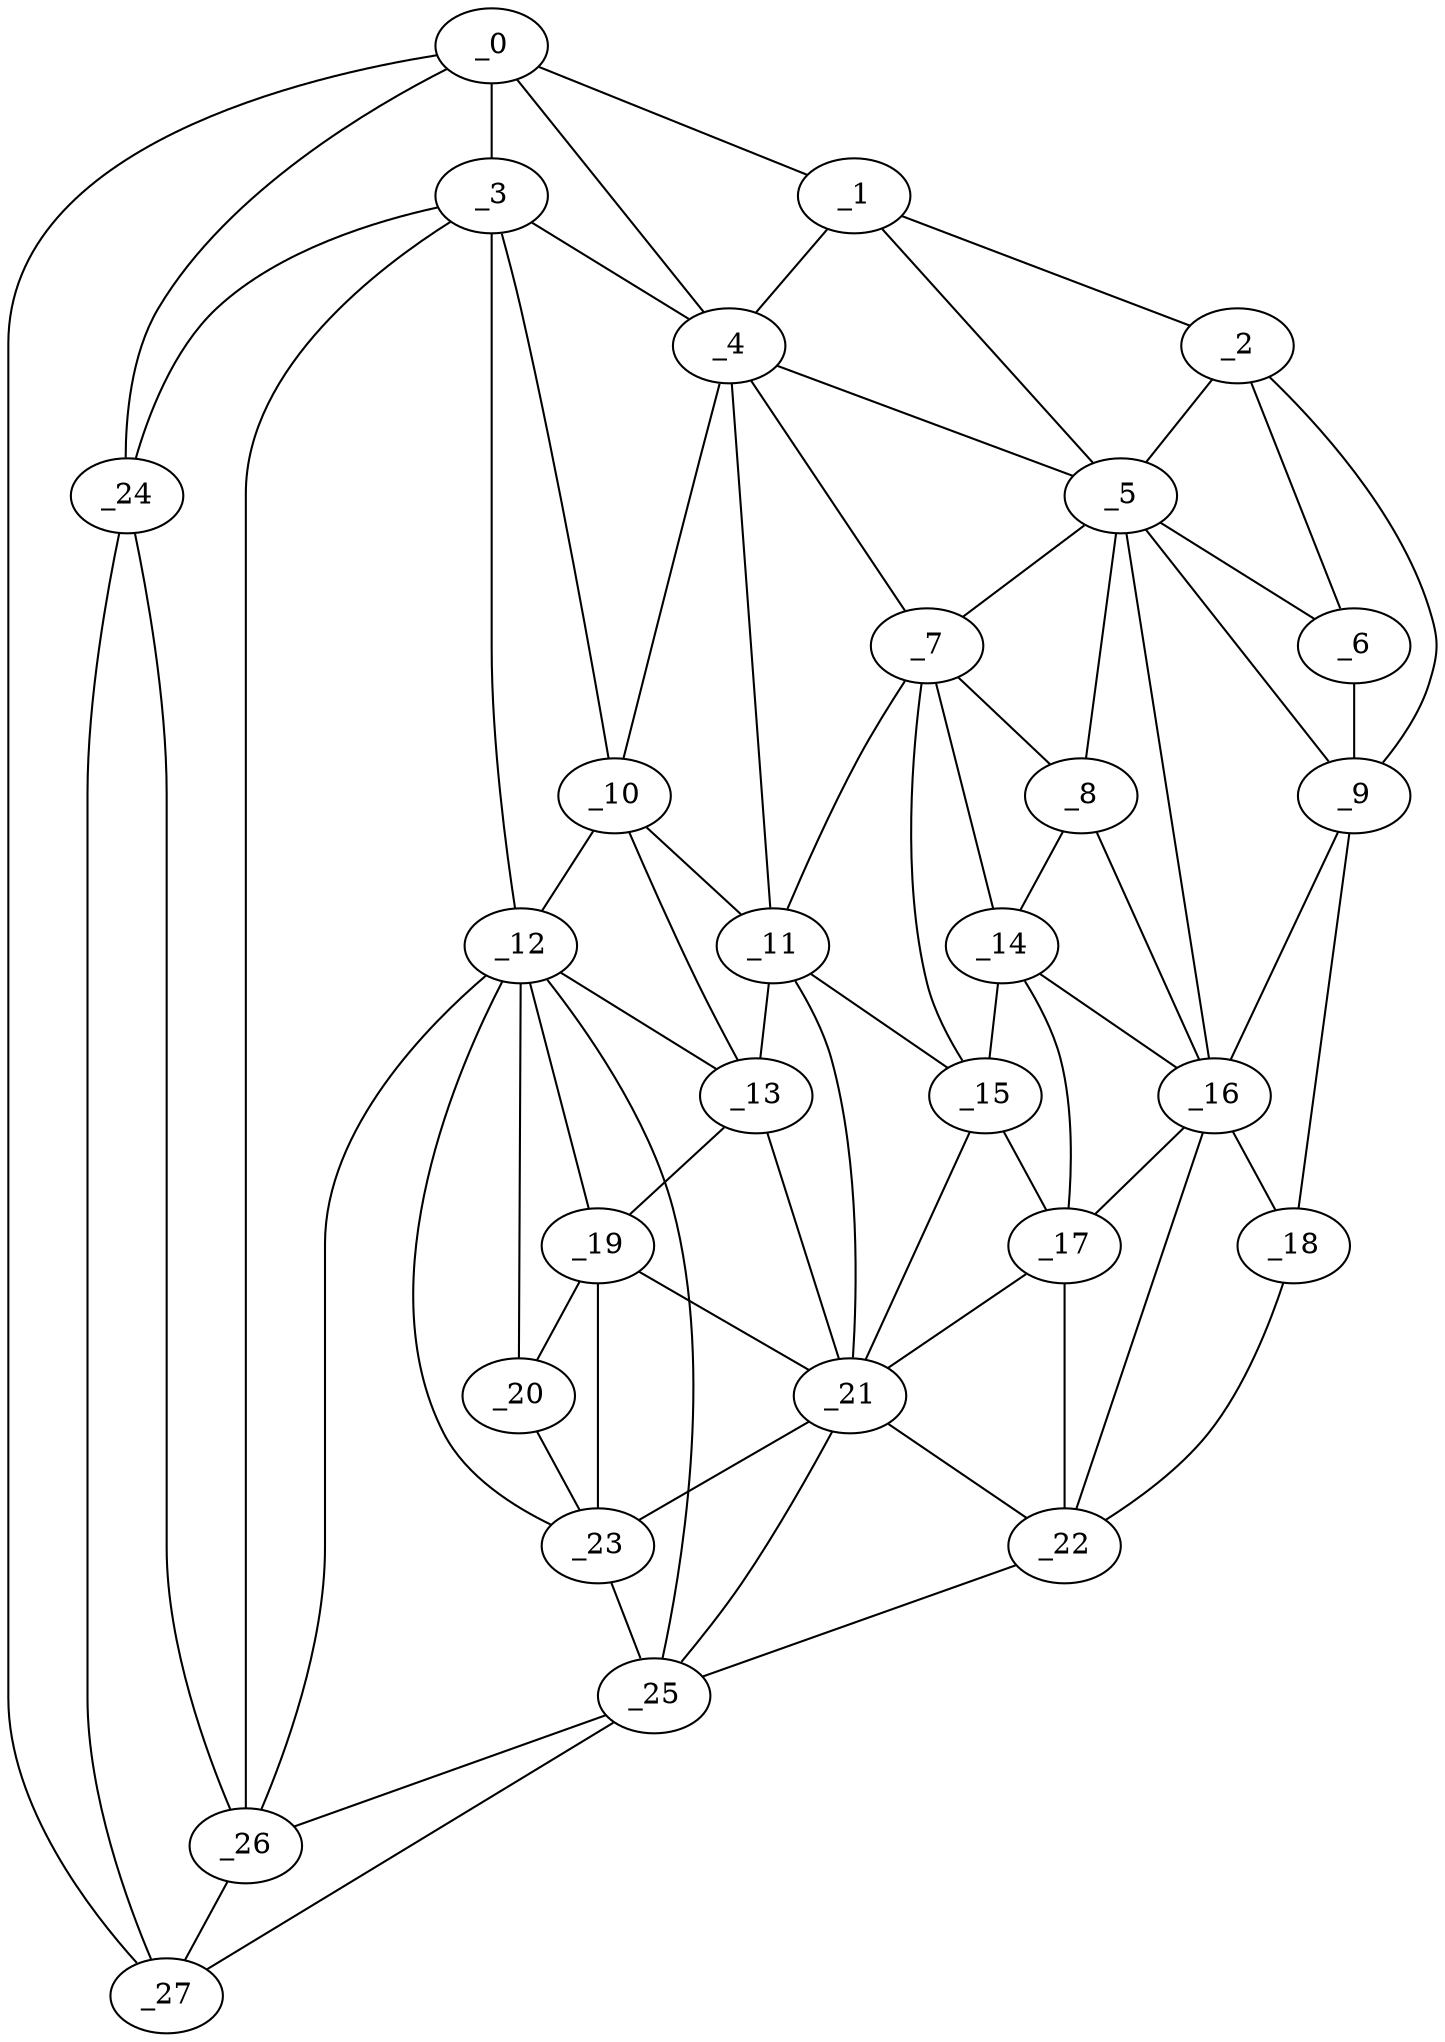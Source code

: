 graph "obj26__305.gxl" {
	_0	 [x=19,
		y=16];
	_1	 [x=53,
		y=117];
	_0 -- _1	 [valence=1];
	_3	 [x=78,
		y=61];
	_0 -- _3	 [valence=2];
	_4	 [x=78,
		y=71];
	_0 -- _4	 [valence=2];
	_24	 [x=109,
		y=22];
	_0 -- _24	 [valence=2];
	_27	 [x=111,
		y=14];
	_0 -- _27	 [valence=1];
	_2	 [x=65,
		y=118];
	_1 -- _2	 [valence=1];
	_1 -- _4	 [valence=1];
	_5	 [x=78,
		y=89];
	_1 -- _5	 [valence=2];
	_2 -- _5	 [valence=2];
	_6	 [x=78,
		y=116];
	_2 -- _6	 [valence=1];
	_9	 [x=87,
		y=115];
	_2 -- _9	 [valence=1];
	_3 -- _4	 [valence=2];
	_10	 [x=88,
		y=64];
	_3 -- _10	 [valence=2];
	_12	 [x=92,
		y=59];
	_3 -- _12	 [valence=2];
	_3 -- _24	 [valence=2];
	_26	 [x=110,
		y=29];
	_3 -- _26	 [valence=2];
	_4 -- _5	 [valence=2];
	_7	 [x=87,
		y=84];
	_4 -- _7	 [valence=2];
	_4 -- _10	 [valence=2];
	_11	 [x=89,
		y=72];
	_4 -- _11	 [valence=2];
	_5 -- _6	 [valence=2];
	_5 -- _7	 [valence=1];
	_8	 [x=87,
		y=89];
	_5 -- _8	 [valence=2];
	_5 -- _9	 [valence=1];
	_16	 [x=96,
		y=102];
	_5 -- _16	 [valence=2];
	_6 -- _9	 [valence=2];
	_7 -- _8	 [valence=2];
	_7 -- _11	 [valence=2];
	_14	 [x=93,
		y=92];
	_7 -- _14	 [valence=1];
	_15	 [x=94,
		y=81];
	_7 -- _15	 [valence=2];
	_8 -- _14	 [valence=1];
	_8 -- _16	 [valence=1];
	_9 -- _16	 [valence=1];
	_18	 [x=99,
		y=108];
	_9 -- _18	 [valence=1];
	_10 -- _11	 [valence=1];
	_10 -- _12	 [valence=2];
	_13	 [x=92,
		y=67];
	_10 -- _13	 [valence=2];
	_11 -- _13	 [valence=1];
	_11 -- _15	 [valence=2];
	_21	 [x=102,
		y=79];
	_11 -- _21	 [valence=2];
	_12 -- _13	 [valence=2];
	_19	 [x=101,
		y=63];
	_12 -- _19	 [valence=2];
	_20	 [x=102,
		y=56];
	_12 -- _20	 [valence=1];
	_23	 [x=107,
		y=50];
	_12 -- _23	 [valence=1];
	_25	 [x=109,
		y=45];
	_12 -- _25	 [valence=2];
	_12 -- _26	 [valence=2];
	_13 -- _19	 [valence=2];
	_13 -- _21	 [valence=2];
	_14 -- _15	 [valence=2];
	_14 -- _16	 [valence=2];
	_17	 [x=99,
		y=89];
	_14 -- _17	 [valence=1];
	_15 -- _17	 [valence=2];
	_15 -- _21	 [valence=1];
	_16 -- _17	 [valence=2];
	_16 -- _18	 [valence=1];
	_22	 [x=104,
		y=100];
	_16 -- _22	 [valence=2];
	_17 -- _21	 [valence=2];
	_17 -- _22	 [valence=2];
	_18 -- _22	 [valence=1];
	_19 -- _20	 [valence=2];
	_19 -- _21	 [valence=2];
	_19 -- _23	 [valence=1];
	_20 -- _23	 [valence=2];
	_21 -- _22	 [valence=2];
	_21 -- _23	 [valence=1];
	_21 -- _25	 [valence=2];
	_22 -- _25	 [valence=1];
	_23 -- _25	 [valence=2];
	_24 -- _26	 [valence=2];
	_24 -- _27	 [valence=2];
	_25 -- _26	 [valence=1];
	_25 -- _27	 [valence=1];
	_26 -- _27	 [valence=2];
}
